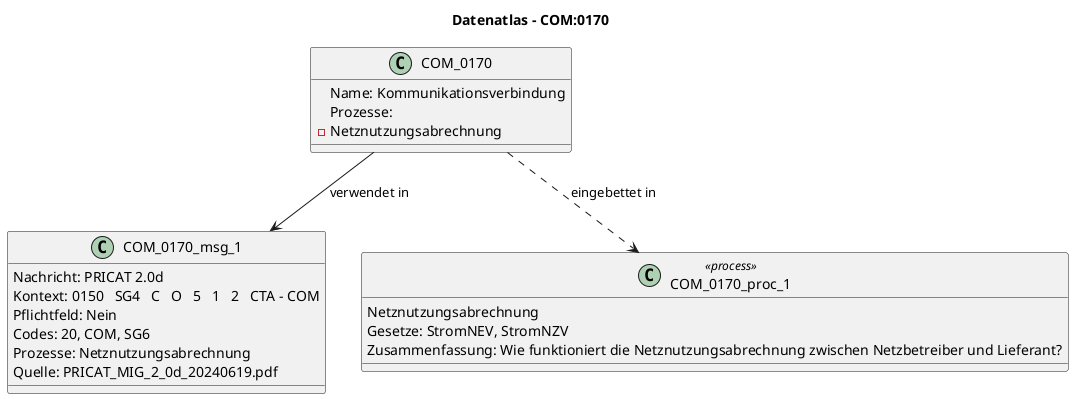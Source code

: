 @startuml
title Datenatlas – COM:0170
class COM_0170 {
  Name: Kommunikationsverbindung
  Prozesse:
    - Netznutzungsabrechnung
}
class COM_0170_msg_1 {
  Nachricht: PRICAT 2.0d
  Kontext: 0150   SG4   C   O   5   1   2   CTA - COM
  Pflichtfeld: Nein
  Codes: 20, COM, SG6
  Prozesse: Netznutzungsabrechnung
  Quelle: PRICAT_MIG_2_0d_20240619.pdf
}
COM_0170 --> COM_0170_msg_1 : verwendet in
class COM_0170_proc_1 <<process>> {
  Netznutzungsabrechnung
  Gesetze: StromNEV, StromNZV
  Zusammenfassung: Wie funktioniert die Netznutzungsabrechnung zwischen Netzbetreiber und Lieferant?
}
COM_0170 ..> COM_0170_proc_1 : eingebettet in
@enduml